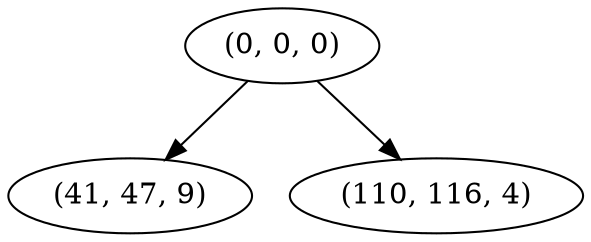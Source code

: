 digraph tree {
    "(0, 0, 0)";
    "(41, 47, 9)";
    "(110, 116, 4)";
    "(0, 0, 0)" -> "(41, 47, 9)";
    "(0, 0, 0)" -> "(110, 116, 4)";
}
